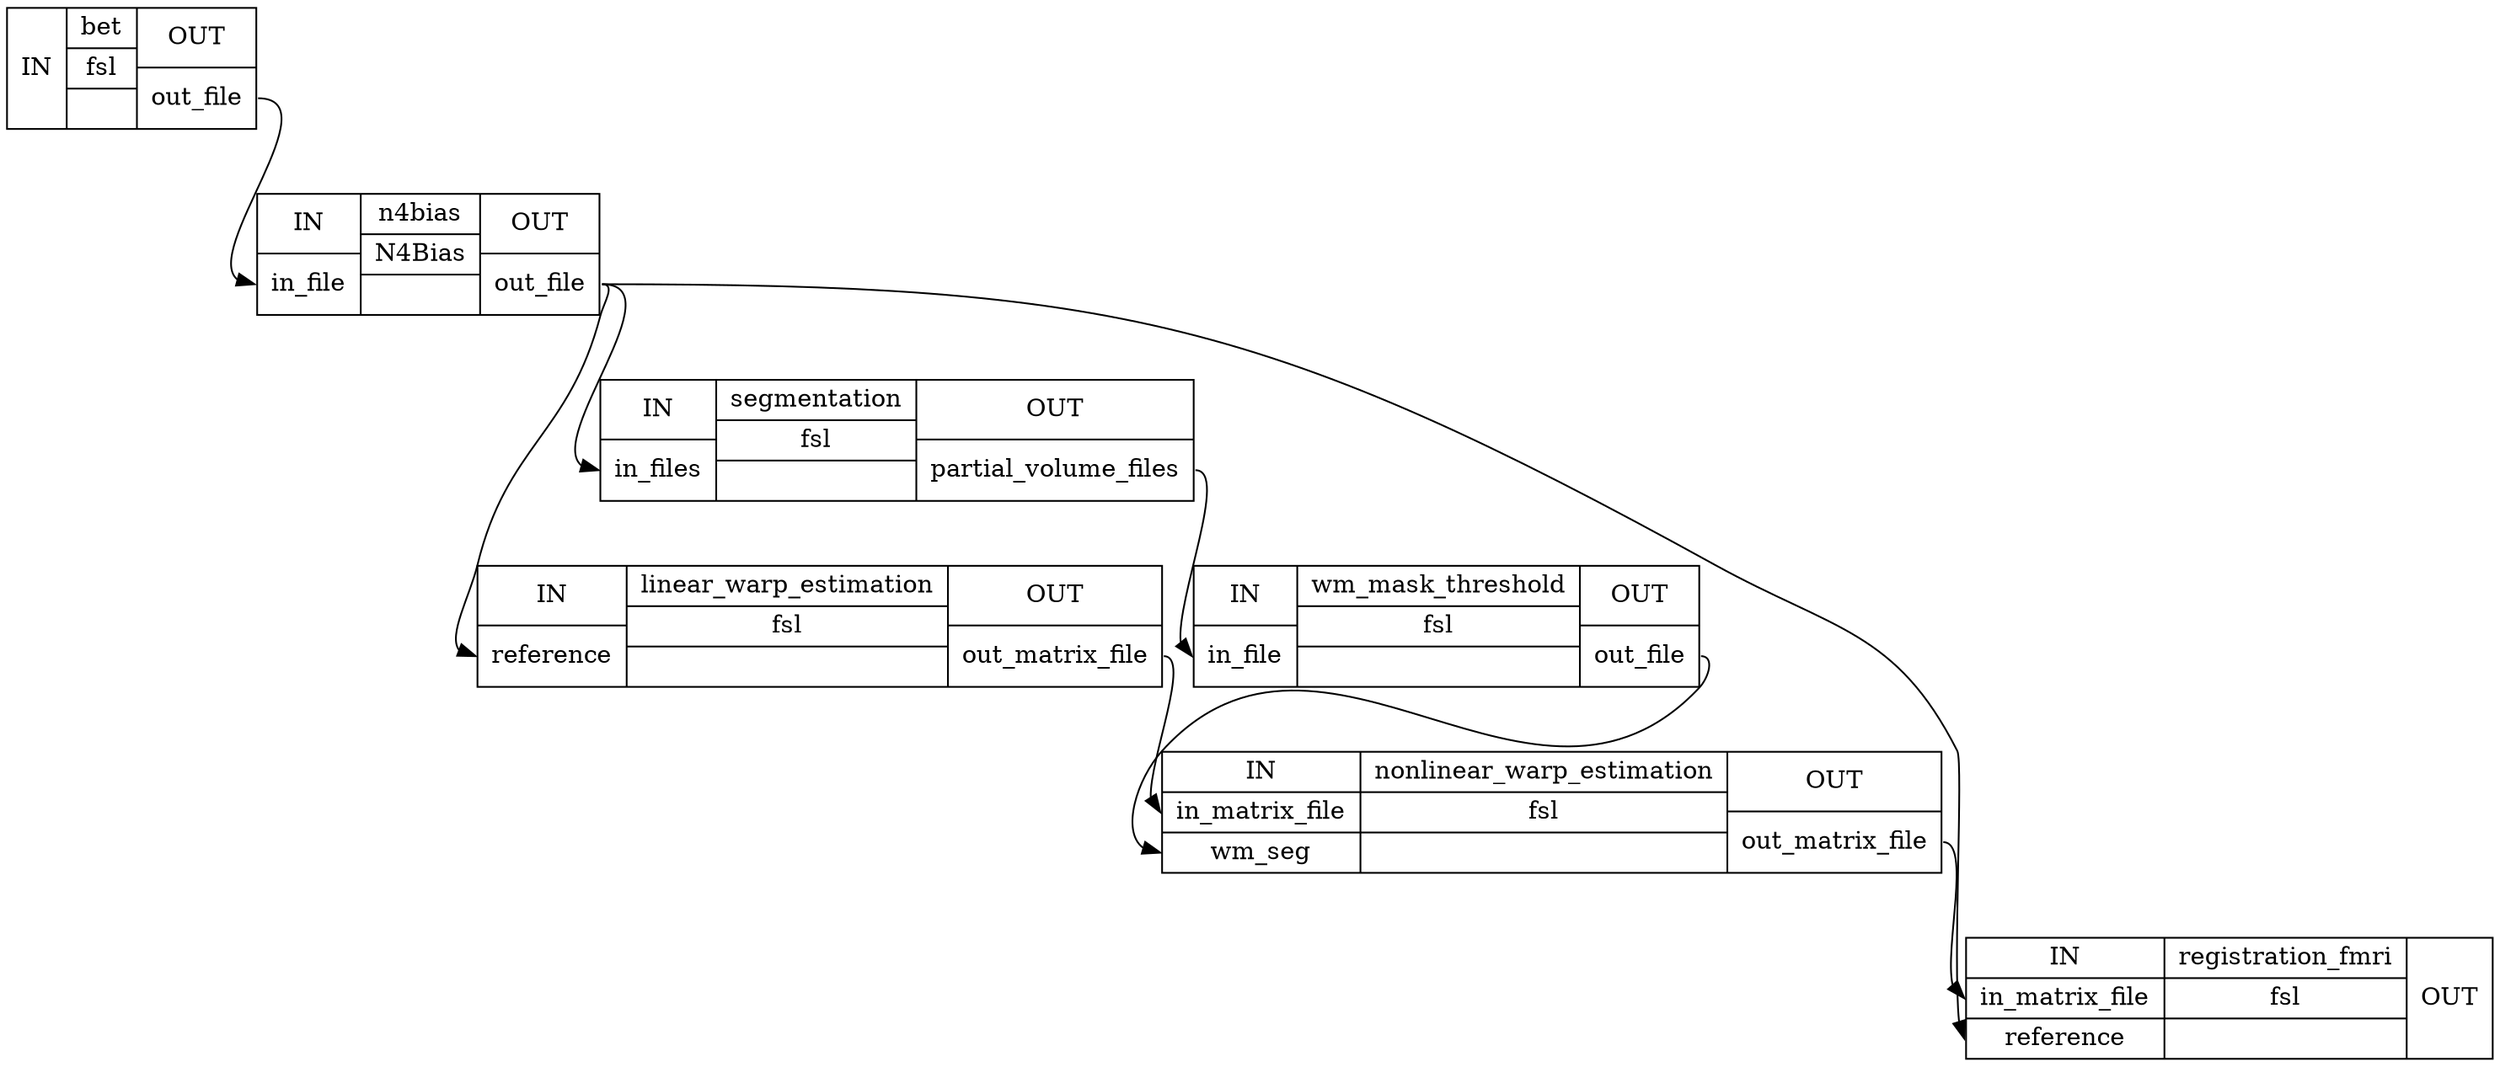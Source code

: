 digraph structs {
node [shape=record];
preproc_dwibet [label="{IN}|{ bet | fsl |  }|{OUT|<outoutfile> out_file}"];
coregwfn4bias [label="{IN|<ininfile> in_file}|{ n4bias | N4Bias |  }|{OUT|<outoutfile> out_file}"];
coregwflinear_warp_estimation [label="{IN|<inreference> reference}|{ linear_warp_estimation | fsl |  }|{OUT|<outoutmatrixfile> out_matrix_file}"];
coregwfsegmentation [label="{IN|<ininfiles> in_files}|{ segmentation | fsl |  }|{OUT|<outpartialvolumefiles> partial_volume_files}"];
coregwfwm_mask_threshold [label="{IN|<ininfile> in_file}|{ wm_mask_threshold | fsl |  }|{OUT|<outoutfile> out_file}"];
coregwfnonlinear_warp_estimation [label="{IN|<ininmatrixfile> in_matrix_file|<inwmseg> wm_seg}|{ nonlinear_warp_estimation | fsl |  }|{OUT|<outoutmatrixfile> out_matrix_file}"];
coregwfregistration_fmri [label="{IN|<ininmatrixfile> in_matrix_file|<inreference> reference}|{ registration_fmri | fsl |  }|{OUT}"];
coregwflinear_warp_estimation:outoutmatrixfile:e -> coregwfnonlinear_warp_estimation:ininmatrixfile:w;
coregwfn4bias:outoutfile:e -> coregwflinear_warp_estimation:inreference:w;
coregwfn4bias:outoutfile:e -> coregwfregistration_fmri:inreference:w;
coregwfn4bias:outoutfile:e -> coregwfsegmentation:ininfiles:w;
coregwfnonlinear_warp_estimation:outoutmatrixfile:e -> coregwfregistration_fmri:ininmatrixfile:w;
coregwfsegmentation:outpartialvolumefiles:e -> coregwfwm_mask_threshold:ininfile:w;
coregwfwm_mask_threshold:outoutfile:e -> coregwfnonlinear_warp_estimation:inwmseg:w;
preproc_dwibet:outoutfile:e -> coregwfn4bias:ininfile:w;
}